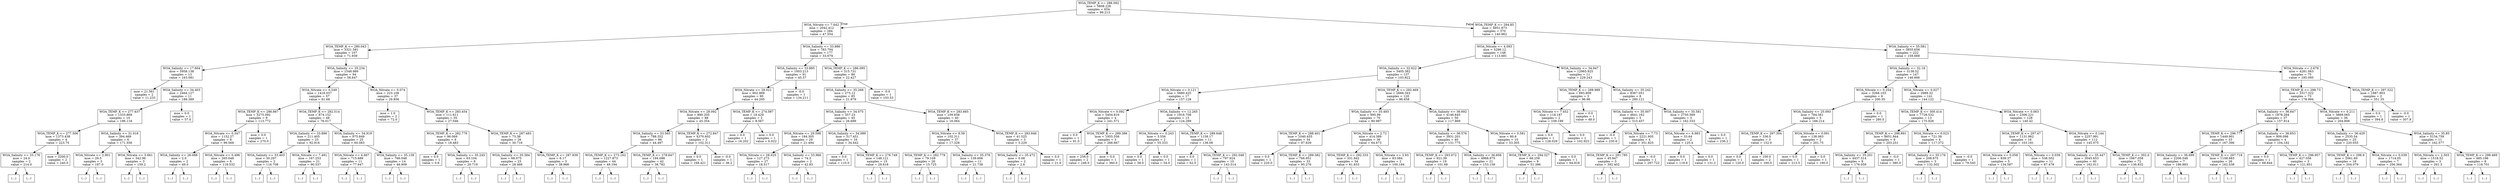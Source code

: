 digraph Tree {
node [shape=box] ;
0 [label="WOA_TEMP_K <= 288.092\nmse = 5808.226\nsamples = 654\nvalue = 99.213"] ;
1 [label="WOA_Nitrate <= 7.642\nmse = 2042.412\nsamples = 284\nvalue = 47.554"] ;
0 -> 1 [labeldistance=2.5, labelangle=45, headlabel="True"] ;
2 [label="WOA_TEMP_K <= 280.043\nmse = 3321.581\nsamples = 107\nvalue = 71.939"] ;
1 -> 2 ;
3 [label="WOA_Salinity <= 17.604\nmse = 5958.138\nsamples = 13\nvalue = 163.081"] ;
2 -> 3 ;
4 [label="mse = 21.561\nsamples = 2\nvalue = 11.233"] ;
3 -> 4 ;
5 [label="WOA_Salinity <= 34.403\nmse = 2464.127\nsamples = 11\nvalue = 188.389"] ;
3 -> 5 ;
6 [label="WOA_TEMP_K <= 277.637\nmse = 1533.869\nsamples = 10\nvalue = 196.118"] ;
5 -> 6 ;
7 [label="WOA_TEMP_K <= 277.506\nmse = 1373.438\nsamples = 4\nvalue = 223.75"] ;
6 -> 7 ;
8 [label="WOA_Salinity <= 33.176\nmse = 24.0\nsamples = 2\nvalue = 214.0"] ;
7 -> 8 ;
9 [label="(...)"] ;
8 -> 9 ;
10 [label="(...)"] ;
8 -> 10 ;
11 [label="mse = 3200.0\nsamples = 2\nvalue = 240.0"] ;
7 -> 11 ;
12 [label="WOA_Salinity <= 31.016\nmse = 394.469\nsamples = 6\nvalue = 171.556"] ;
6 -> 12 ;
13 [label="WOA_Nitrate <= 2.901\nmse = 29.5\nsamples = 3\nvalue = 187.0"] ;
12 -> 13 ;
14 [label="(...)"] ;
13 -> 14 ;
15 [label="(...)"] ;
13 -> 15 ;
18 [label="WOA_Nitrate <= 5.661\nmse = 342.96\nsamples = 3\nvalue = 159.2"] ;
12 -> 18 ;
19 [label="(...)"] ;
18 -> 19 ;
20 [label="(...)"] ;
18 -> 20 ;
21 [label="mse = 0.0\nsamples = 1\nvalue = 57.0"] ;
5 -> 21 ;
22 [label="WOA_Salinity <= 35.234\nmse = 1548.989\nsamples = 94\nvalue = 58.647"] ;
2 -> 22 ;
23 [label="WOA_Nitrate <= 0.549\nmse = 1416.037\nsamples = 57\nvalue = 81.68"] ;
22 -> 23 ;
24 [label="WOA_TEMP_K <= 286.867\nmse = 3275.092\nsamples = 9\nvalue = 113.772"] ;
23 -> 24 ;
25 [label="WOA_Nitrate <= 0.347\nmse = 1152.27\nsamples = 8\nvalue = 99.569"] ;
24 -> 25 ;
26 [label="WOA_Salinity <= 26.088\nmse = 2.0\nsamples = 2\nvalue = 49.0"] ;
25 -> 26 ;
27 [label="(...)"] ;
26 -> 27 ;
28 [label="(...)"] ;
26 -> 28 ;
29 [label="WOA_Nitrate <= 0.496\nmse = 265.048\nsamples = 6\nvalue = 118.532"] ;
25 -> 29 ;
30 [label="(...)"] ;
29 -> 30 ;
31 [label="(...)"] ;
29 -> 31 ;
38 [label="mse = 0.0\nsamples = 1\nvalue = 270.0"] ;
24 -> 38 ;
39 [label="WOA_TEMP_K <= 282.514\nmse = 874.152\nsamples = 48\nvalue = 76.017"] ;
23 -> 39 ;
40 [label="WOA_Salinity <= 33.896\nmse = 211.405\nsamples = 23\nvalue = 92.916"] ;
39 -> 40 ;
41 [label="WOA_Salinity <= 33.403\nmse = 30.297\nsamples = 2\nvalue = 116.708"] ;
40 -> 41 ;
42 [label="(...)"] ;
41 -> 42 ;
43 [label="(...)"] ;
41 -> 43 ;
44 [label="WOA_Nitrate <= 7.491\nmse = 167.253\nsamples = 21\nvalue = 90.537"] ;
40 -> 44 ;
45 [label="(...)"] ;
44 -> 45 ;
62 [label="(...)"] ;
44 -> 62 ;
69 [label="WOA_Salinity <= 34.919\nmse = 975.849\nsamples = 25\nvalue = 60.083"] ;
39 -> 69 ;
70 [label="WOA_Nitrate <= 4.667\nmse = 715.689\nsamples = 11\nvalue = 77.647"] ;
69 -> 70 ;
71 [label="(...)"] ;
70 -> 71 ;
84 [label="(...)"] ;
70 -> 84 ;
91 [label="WOA_Salinity <= 35.139\nmse = 766.048\nsamples = 14\nvalue = 46.909"] ;
69 -> 91 ;
92 [label="(...)"] ;
91 -> 92 ;
109 [label="(...)"] ;
91 -> 109 ;
116 [label="WOA_Nitrate <= 0.074\nmse = 223.106\nsamples = 37\nvalue = 29.856"] ;
22 -> 116 ;
117 [label="mse = 1.0\nsamples = 2\nvalue = 72.0"] ;
116 -> 117 ;
118 [label="WOA_TEMP_K <= 283.454\nmse = 111.611\nsamples = 35\nvalue = 27.046"] ;
116 -> 118 ;
119 [label="WOA_TEMP_K <= 282.776\nmse = 96.069\nsamples = 9\nvalue = 18.483"] ;
118 -> 119 ;
120 [label="mse = 0.0\nsamples = 1\nvalue = 0.6"] ;
119 -> 120 ;
121 [label="WOA_Salinity <= 35.245\nmse = 63.104\nsamples = 8\nvalue = 20.719"] ;
119 -> 121 ;
122 [label="(...)"] ;
121 -> 122 ;
123 [label="(...)"] ;
121 -> 123 ;
128 [label="WOA_TEMP_K <= 287.483\nmse = 73.38\nsamples = 26\nvalue = 30.716"] ;
118 -> 128 ;
129 [label="WOA_Salinity <= 35.384\nmse = 68.075\nsamples = 23\nvalue = 28.466"] ;
128 -> 129 ;
130 [label="(...)"] ;
129 -> 130 ;
143 [label="(...)"] ;
129 -> 143 ;
156 [label="WOA_TEMP_K <= 287.839\nmse = 6.17\nsamples = 3\nvalue = 38.968"] ;
128 -> 156 ;
157 [label="(...)"] ;
156 -> 157 ;
160 [label="(...)"] ;
156 -> 160 ;
161 [label="WOA_Salinity <= 33.886\nmse = 783.794\nsamples = 177\nvalue = 33.679"] ;
1 -> 161 ;
162 [label="WOA_Salinity <= 33.885\nmse = 1003.213\nsamples = 91\nvalue = 45.57"] ;
161 -> 162 ;
163 [label="WOA_Nitrate <= 29.021\nmse = 902.969\nsamples = 90\nvalue = 44.295"] ;
162 -> 163 ;
164 [label="WOA_Nitrate <= 28.092\nmse = 890.205\nsamples = 88\nvalue = 45.354"] ;
163 -> 164 ;
165 [label="WOA_Salinity <= 33.565\nmse = 788.352\nsamples = 86\nvalue = 44.497"] ;
164 -> 165 ;
166 [label="WOA_TEMP_K <= 273.162\nmse = 1227.873\nsamples = 44\nvalue = 49.194"] ;
165 -> 166 ;
167 [label="(...)"] ;
166 -> 167 ;
192 [label="(...)"] ;
166 -> 192 ;
201 [label="WOA_TEMP_K <= 278.847\nmse = 194.098\nsamples = 42\nvalue = 38.782"] ;
165 -> 201 ;
202 [label="(...)"] ;
201 -> 202 ;
273 [label="(...)"] ;
201 -> 273 ;
278 [label="WOA_TEMP_K <= 272.847\nmse = 4370.602\nsamples = 2\nvalue = 102.311"] ;
164 -> 278 ;
279 [label="mse = 0.0\nsamples = 1\nvalue = 168.421"] ;
278 -> 279 ;
280 [label="mse = -0.0\nsamples = 1\nvalue = 36.2"] ;
278 -> 280 ;
281 [label="WOA_TEMP_K <= 274.087\nmse = 19.429\nsamples = 2\nvalue = 8.567"] ;
163 -> 281 ;
282 [label="mse = 0.0\nsamples = 1\nvalue = 16.202"] ;
281 -> 282 ;
283 [label="mse = 0.0\nsamples = 1\nvalue = 6.022"] ;
281 -> 283 ;
284 [label="mse = -0.0\nsamples = 1\nvalue = 134.211"] ;
162 -> 284 ;
285 [label="WOA_TEMP_K <= 286.095\nmse = 315.731\nsamples = 86\nvalue = 22.427"] ;
161 -> 285 ;
286 [label="WOA_Salinity <= 35.268\nmse = 273.12\nsamples = 85\nvalue = 21.879"] ;
285 -> 286 ;
287 [label="WOA_Salinity <= 34.075\nmse = 357.23\nsamples = 45\nvalue = 26.689"] ;
286 -> 287 ;
288 [label="WOA_Nitrate <= 29.598\nmse = 184.305\nsamples = 29\nvalue = 21.494"] ;
287 -> 288 ;
289 [label="WOA_Nitrate <= 28.025\nmse = 127.273\nsamples = 27\nvalue = 18.517"] ;
288 -> 289 ;
290 [label="(...)"] ;
289 -> 290 ;
337 [label="(...)"] ;
289 -> 337 ;
340 [label="WOA_Salinity <= 33.966\nmse = 74.3\nsamples = 2\nvalue = 42.83"] ;
288 -> 340 ;
341 [label="(...)"] ;
340 -> 341 ;
342 [label="(...)"] ;
340 -> 342 ;
343 [label="WOA_Salinity <= 34.089\nmse = 517.451\nsamples = 16\nvalue = 34.642"] ;
287 -> 343 ;
344 [label="mse = 0.0\nsamples = 1\nvalue = 110.0"] ;
343 -> 344 ;
345 [label="WOA_TEMP_K <= 276.749\nmse = 148.121\nsamples = 15\nvalue = 29.618"] ;
343 -> 345 ;
346 [label="(...)"] ;
345 -> 346 ;
349 [label="(...)"] ;
345 -> 349 ;
372 [label="WOA_TEMP_K <= 283.665\nmse = 109.658\nsamples = 40\nvalue = 16.064"] ;
286 -> 372 ;
373 [label="WOA_Nitrate <= 8.59\nmse = 102.311\nsamples = 37\nvalue = 17.328"] ;
372 -> 373 ;
374 [label="WOA_TEMP_K <= 282.779\nmse = 79.109\nsamples = 26\nvalue = 15.725"] ;
373 -> 374 ;
375 [label="(...)"] ;
374 -> 375 ;
382 [label="(...)"] ;
374 -> 382 ;
383 [label="WOA_Salinity <= 35.376\nmse = 139.606\nsamples = 11\nvalue = 21.738"] ;
373 -> 383 ;
384 [label="(...)"] ;
383 -> 384 ;
387 [label="(...)"] ;
383 -> 387 ;
398 [label="WOA_TEMP_K <= 283.846\nmse = 41.525\nsamples = 3\nvalue = 5.229"] ;
372 -> 398 ;
399 [label="WOA_Salinity <= 35.472\nmse = 0.08\nsamples = 2\nvalue = 2.6"] ;
398 -> 399 ;
400 [label="(...)"] ;
399 -> 400 ;
401 [label="(...)"] ;
399 -> 401 ;
402 [label="mse = 0.0\nsamples = 1\nvalue = 21.0"] ;
398 -> 402 ;
403 [label="mse = -0.0\nsamples = 1\nvalue = 103.53"] ;
285 -> 403 ;
404 [label="WOA_TEMP_K <= 294.85\nmse = 4951.873\nsamples = 370\nvalue = 140.962"] ;
0 -> 404 [labeldistance=2.5, labelangle=-45, headlabel="False"] ;
405 [label="WOA_Nitrate <= 4.093\nmse = 5296.12\nsamples = 148\nvalue = 113.681"] ;
404 -> 405 ;
406 [label="WOA_Salinity <= 32.622\nmse = 3405.382\nsamples = 137\nvalue = 103.822"] ;
405 -> 406 ;
407 [label="WOA_Nitrate <= 0.121\nmse = 5680.425\nsamples = 17\nvalue = 157.128"] ;
406 -> 407 ;
408 [label="WOA_Nitrate <= 0.092\nmse = 5454.816\nsamples = 4\nvalue = 241.571"] ;
407 -> 408 ;
409 [label="mse = 0.0\nsamples = 1\nvalue = 91.0"] ;
408 -> 409 ;
410 [label="WOA_TEMP_K <= 289.386\nmse = 1955.556\nsamples = 3\nvalue = 266.667"] ;
408 -> 410 ;
411 [label="mse = 256.0\nsamples = 2\nvalue = 248.0"] ;
410 -> 411 ;
412 [label="mse = 0.0\nsamples = 1\nvalue = 360.0"] ;
410 -> 412 ;
413 [label="WOA_Salinity <= 12.265\nmse = 1916.708\nsamples = 13\nvalue = 124.289"] ;
407 -> 413 ;
414 [label="WOA_Nitrate <= 0.243\nmse = 3.556\nsamples = 2\nvalue = 55.333"] ;
413 -> 414 ;
415 [label="mse = 0.0\nsamples = 1\nvalue = 58.0"] ;
414 -> 415 ;
416 [label="mse = 0.0\nsamples = 1\nvalue = 54.0"] ;
414 -> 416 ;
417 [label="WOA_TEMP_K <= 289.648\nmse = 1158.17\nsamples = 11\nvalue = 138.08"] ;
413 -> 417 ;
418 [label="mse = 0.0\nsamples = 1\nvalue = 62.0"] ;
417 -> 418 ;
419 [label="WOA_TEMP_K <= 292.048\nmse = 797.924\nsamples = 10\nvalue = 143.514"] ;
417 -> 419 ;
420 [label="(...)"] ;
419 -> 420 ;
431 [label="(...)"] ;
419 -> 431 ;
434 [label="WOA_TEMP_K <= 292.469\nmse = 2666.343\nsamples = 120\nvalue = 96.658"] ;
406 -> 434 ;
435 [label="WOA_Salinity <= 35.493\nmse = 995.99\nsamples = 70\nvalue = 80.997"] ;
434 -> 435 ;
436 [label="WOA_TEMP_K <= 288.401\nmse = 1040.455\nsamples = 34\nvalue = 97.629"] ;
435 -> 436 ;
437 [label="mse = 0.0\nsamples = 1\nvalue = 220.0"] ;
436 -> 437 ;
438 [label="WOA_TEMP_K <= 289.382\nmse = 766.951\nsamples = 33\nvalue = 95.276"] ;
436 -> 438 ;
439 [label="(...)"] ;
438 -> 439 ;
446 [label="(...)"] ;
438 -> 446 ;
491 [label="WOA_Nitrate <= 2.72\nmse = 414.389\nsamples = 36\nvalue = 64.673"] ;
435 -> 491 ;
492 [label="WOA_TEMP_K <= 292.333\nmse = 331.942\nsamples = 34\nvalue = 61.833"] ;
491 -> 492 ;
493 [label="(...)"] ;
492 -> 493 ;
538 [label="(...)"] ;
492 -> 538 ;
541 [label="WOA_Nitrate <= 3.93\nmse = 83.084\nsamples = 2\nvalue = 100.184"] ;
491 -> 541 ;
542 [label="(...)"] ;
541 -> 542 ;
543 [label="(...)"] ;
541 -> 543 ;
544 [label="WOA_Salinity <= 36.692\nmse = 4146.645\nsamples = 50\nvalue = 117.869"] ;
434 -> 544 ;
545 [label="WOA_Salinity <= 36.576\nmse = 3931.201\nsamples = 40\nvalue = 131.775"] ;
544 -> 545 ;
546 [label="WOA_TEMP_K <= 293.072\nmse = 921.39\nsamples = 19\nvalue = 101.68"] ;
545 -> 546 ;
547 [label="(...)"] ;
546 -> 547 ;
554 [label="(...)"] ;
546 -> 554 ;
581 [label="WOA_Salinity <= 36.606\nmse = 4968.975\nsamples = 21\nvalue = 153.158"] ;
545 -> 581 ;
582 [label="(...)"] ;
581 -> 582 ;
583 [label="(...)"] ;
581 -> 583 ;
604 [label="WOA_Nitrate <= 0.581\nmse = 80.6\nsamples = 10\nvalue = 53.305"] ;
544 -> 604 ;
605 [label="WOA_TEMP_K <= 294.327\nmse = 68.258\nsamples = 9\nvalue = 51.386"] ;
604 -> 605 ;
606 [label="(...)"] ;
605 -> 606 ;
613 [label="(...)"] ;
605 -> 613 ;
616 [label="mse = 0.0\nsamples = 1\nvalue = 64.818"] ;
604 -> 616 ;
617 [label="WOA_Salinity <= 34.947\nmse = 12965.925\nsamples = 11\nvalue = 229.243"] ;
405 -> 617 ;
618 [label="WOA_TEMP_K <= 288.989\nmse = 693.809\nsamples = 3\nvalue = 96.96"] ;
617 -> 618 ;
619 [label="WOA_Nitrate <= 7.452\nmse = 118.187\nsamples = 2\nvalue = 109.199"] ;
618 -> 619 ;
620 [label="mse = 0.0\nsamples = 1\nvalue = 128.029"] ;
619 -> 620 ;
621 [label="mse = 0.0\nsamples = 1\nvalue = 102.923"] ;
619 -> 621 ;
622 [label="mse = 0.0\nsamples = 1\nvalue = 48.0"] ;
618 -> 622 ;
623 [label="WOA_Salinity <= 35.242\nmse = 8367.051\nsamples = 8\nvalue = 280.121"] ;
617 -> 623 ;
624 [label="WOA_Salinity <= 35.007\nmse = 4641.162\nsamples = 5\nvalue = 315.457"] ;
623 -> 624 ;
625 [label="mse = -0.0\nsamples = 1\nvalue = 230.6"] ;
624 -> 625 ;
626 [label="WOA_Nitrate <= 7.73\nmse = 2221.605\nsamples = 4\nvalue = 351.825"] ;
624 -> 626 ;
627 [label="WOA_TEMP_K <= 291.785\nmse = 45.947\nsamples = 3\nvalue = 392.402"] ;
626 -> 627 ;
628 [label="(...)"] ;
627 -> 628 ;
631 [label="(...)"] ;
627 -> 631 ;
632 [label="mse = -0.0\nsamples = 1\nvalue = 297.722"] ;
626 -> 632 ;
633 [label="WOA_Salinity <= 35.581\nmse = 2750.569\nsamples = 3\nvalue = 162.333"] ;
623 -> 633 ;
634 [label="WOA_Nitrate <= 6.983\nmse = 33.64\nsamples = 2\nvalue = 125.4"] ;
633 -> 634 ;
635 [label="mse = 0.0\nsamples = 1\nvalue = 119.6"] ;
634 -> 635 ;
636 [label="mse = 0.0\nsamples = 1\nvalue = 131.2"] ;
634 -> 636 ;
637 [label="mse = 0.0\nsamples = 1\nvalue = 236.2"] ;
633 -> 637 ;
638 [label="WOA_Salinity <= 35.581\nmse = 3855.658\nsamples = 222\nvalue = 159.668"] ;
404 -> 638 ;
639 [label="WOA_Salinity <= 32.19\nmse = 3138.52\nsamples = 147\nvalue = 146.666"] ;
638 -> 639 ;
640 [label="WOA_Nitrate <= 0.254\nmse = 3268.103\nsamples = 6\nvalue = 200.35"] ;
639 -> 640 ;
641 [label="WOA_Salinity <= 25.093\nmse = 784.561\nsamples = 5\nvalue = 166.214"] ;
640 -> 641 ;
642 [label="WOA_TEMP_K <= 297.304\nmse = 336.0\nsamples = 3\nvalue = 152.0"] ;
641 -> 642 ;
643 [label="mse = 0.0\nsamples = 1\nvalue = 120.0"] ;
642 -> 643 ;
644 [label="mse = 100.0\nsamples = 2\nvalue = 160.0"] ;
642 -> 644 ;
645 [label="WOA_Nitrate <= 0.091\nmse = 138.063\nsamples = 2\nvalue = 201.75"] ;
641 -> 645 ;
646 [label="mse = 0.0\nsamples = 1\nvalue = 213.5"] ;
645 -> 646 ;
647 [label="mse = 0.0\nsamples = 1\nvalue = 190.0"] ;
645 -> 647 ;
648 [label="mse = 0.0\nsamples = 1\nvalue = 280.0"] ;
640 -> 648 ;
649 [label="WOA_Nitrate <= 0.027\nmse = 2989.32\nsamples = 141\nvalue = 144.122"] ;
639 -> 649 ;
650 [label="WOA_TEMP_K <= 300.414\nmse = 7728.532\nsamples = 13\nvalue = 175.926"] ;
649 -> 650 ;
651 [label="WOA_TEMP_K <= 298.891\nmse = 8651.844\nsamples = 9\nvalue = 203.251"] ;
650 -> 651 ;
652 [label="WOA_Salinity <= 35.201\nmse = 4437.314\nsamples = 8\nvalue = 176.059"] ;
651 -> 652 ;
653 [label="(...)"] ;
652 -> 653 ;
656 [label="(...)"] ;
652 -> 656 ;
665 [label="mse = -0.0\nsamples = 1\nvalue = 380.0"] ;
651 -> 665 ;
666 [label="WOA_Nitrate <= 0.023\nmse = 721.38\nsamples = 4\nvalue = 117.372"] ;
650 -> 666 ;
667 [label="WOA_Salinity <= 35.176\nmse = 208.675\nsamples = 3\nvalue = 132.502"] ;
666 -> 667 ;
668 [label="(...)"] ;
667 -> 668 ;
671 [label="(...)"] ;
667 -> 671 ;
672 [label="mse = -0.0\nsamples = 1\nvalue = 79.545"] ;
666 -> 672 ;
673 [label="WOA_Nitrate <= 0.063\nmse = 2306.221\nsamples = 128\nvalue = 140.42"] ;
649 -> 673 ;
674 [label="WOA_TEMP_K <= 297.47\nmse = 1131.962\nsamples = 16\nvalue = 103.181"] ;
673 -> 674 ;
675 [label="WOA_Nitrate <= 0.058\nmse = 839.37\nsamples = 5\nvalue = 134.587"] ;
674 -> 675 ;
676 [label="(...)"] ;
675 -> 676 ;
681 [label="(...)"] ;
675 -> 681 ;
682 [label="WOA_Nitrate <= 0.039\nmse = 538.502\nsamples = 11\nvalue = 87.478"] ;
674 -> 682 ;
683 [label="(...)"] ;
682 -> 683 ;
692 [label="(...)"] ;
682 -> 692 ;
699 [label="WOA_Nitrate <= 0.144\nmse = 2257.991\nsamples = 112\nvalue = 145.075"] ;
673 -> 699 ;
700 [label="WOA_Salinity <= 35.447\nmse = 3045.653\nsamples = 40\nvalue = 162.011"] ;
699 -> 700 ;
701 [label="(...)"] ;
700 -> 701 ;
744 [label="(...)"] ;
700 -> 744 ;
745 [label="WOA_TEMP_K <= 302.0\nmse = 1667.058\nsamples = 72\nvalue = 136.832"] ;
699 -> 745 ;
746 [label="(...)"] ;
745 -> 746 ;
867 [label="(...)"] ;
745 -> 867 ;
872 [label="WOA_Nitrate <= 2.678\nmse = 4281.063\nsamples = 75\nvalue = 185.095"] ;
638 -> 872 ;
873 [label="WOA_TEMP_K <= 298.73\nmse = 3317.322\nsamples = 73\nvalue = 178.994"] ;
872 -> 873 ;
874 [label="WOA_Salinity <= 36.847\nmse = 1878.284\nsamples = 37\nvalue = 157.914"] ;
873 -> 874 ;
875 [label="WOA_TEMP_K <= 296.777\nmse = 1449.901\nsamples = 33\nvalue = 167.396"] ;
874 -> 875 ;
876 [label="WOA_Salinity <= 36.699\nmse = 2206.548\nsamples = 7\nvalue = 186.883"] ;
875 -> 876 ;
877 [label="(...)"] ;
876 -> 877 ;
886 [label="(...)"] ;
876 -> 886 ;
887 [label="WOA_TEMP_K <= 297.718\nmse = 1108.683\nsamples = 26\nvalue = 162.038"] ;
875 -> 887 ;
888 [label="(...)"] ;
887 -> 888 ;
913 [label="(...)"] ;
887 -> 913 ;
922 [label="WOA_Salinity <= 36.853\nmse = 909.098\nsamples = 4\nvalue = 104.182"] ;
874 -> 922 ;
923 [label="mse = 0.0\nsamples = 1\nvalue = 68.844"] ;
922 -> 923 ;
924 [label="WOA_TEMP_K <= 296.957\nmse = 427.056\nsamples = 3\nvalue = 121.851"] ;
922 -> 924 ;
925 [label="(...)"] ;
924 -> 925 ;
926 [label="(...)"] ;
924 -> 926 ;
929 [label="WOA_Nitrate <= 0.211\nmse = 3869.065\nsamples = 36\nvalue = 204.806"] ;
873 -> 929 ;
930 [label="WOA_Salinity <= 36.429\nmse = 2535.54\nsamples = 25\nvalue = 220.055"] ;
929 -> 930 ;
931 [label="WOA_TEMP_K <= 298.9\nmse = 2061.69\nsamples = 18\nvalue = 204.079"] ;
930 -> 931 ;
932 [label="(...)"] ;
931 -> 932 ;
933 [label="(...)"] ;
931 -> 933 ;
950 [label="WOA_Nitrate <= 0.039\nmse = 1714.05\nsamples = 7\nvalue = 256.364"] ;
930 -> 950 ;
951 [label="(...)"] ;
950 -> 951 ;
952 [label="(...)"] ;
950 -> 952 ;
955 [label="WOA_Salinity <= 35.85\nmse = 5134.759\nsamples = 11\nvalue = 162.577"] ;
929 -> 955 ;
956 [label="WOA_Nitrate <= 2.503\nmse = 1518.52\nsamples = 3\nvalue = 261.3"] ;
955 -> 956 ;
957 [label="(...)"] ;
956 -> 957 ;
960 [label="(...)"] ;
956 -> 960 ;
961 [label="WOA_TEMP_K <= 299.469\nmse = 485.196\nsamples = 8\nvalue = 118.701"] ;
955 -> 961 ;
962 [label="(...)"] ;
961 -> 962 ;
965 [label="(...)"] ;
961 -> 965 ;
976 [label="WOA_TEMP_K <= 297.522\nmse = 1887.903\nsamples = 2\nvalue = 351.35"] ;
872 -> 976 ;
977 [label="mse = 0.0\nsamples = 1\nvalue = 394.8"] ;
976 -> 977 ;
978 [label="mse = -0.0\nsamples = 1\nvalue = 307.9"] ;
976 -> 978 ;
}